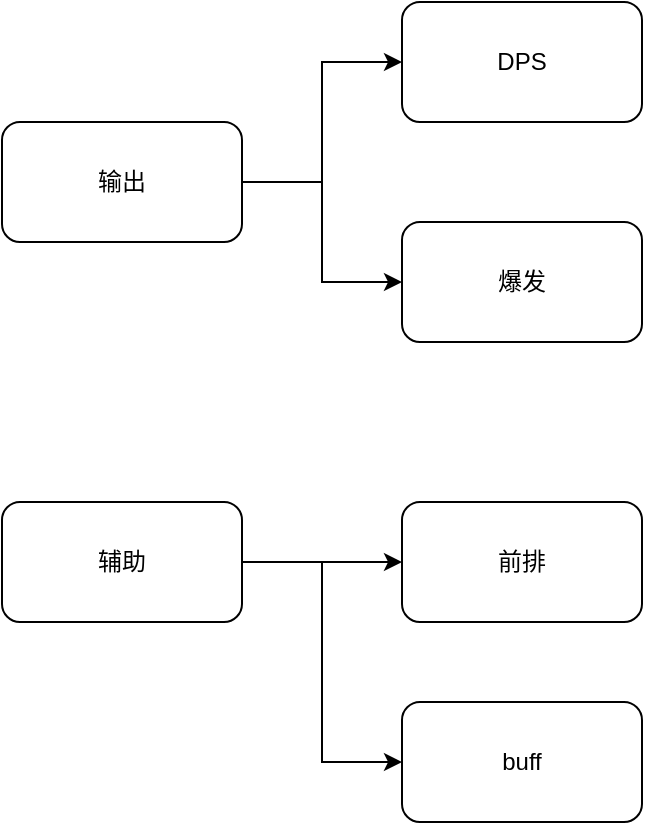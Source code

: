 <mxfile version="20.8.16" type="device"><diagram name="第 1 页" id="jPojYrriCk67oiHZLWeH"><mxGraphModel dx="1007" dy="1722" grid="1" gridSize="10" guides="1" tooltips="1" connect="1" arrows="1" fold="1" page="1" pageScale="1" pageWidth="827" pageHeight="1169" math="0" shadow="0"><root><mxCell id="0"/><mxCell id="1" parent="0"/><mxCell id="vLhSMT65AwN9wejaczG8-3" style="edgeStyle=orthogonalEdgeStyle;rounded=0;orthogonalLoop=1;jettySize=auto;html=1;exitX=1;exitY=0.5;exitDx=0;exitDy=0;" parent="1" source="vLhSMT65AwN9wejaczG8-1" target="vLhSMT65AwN9wejaczG8-2" edge="1"><mxGeometry relative="1" as="geometry"/></mxCell><mxCell id="Ao17PK7qDeO1QwBqro5n-2" style="edgeStyle=orthogonalEdgeStyle;rounded=0;orthogonalLoop=1;jettySize=auto;html=1;exitX=1;exitY=0.5;exitDx=0;exitDy=0;entryX=0;entryY=0.5;entryDx=0;entryDy=0;" parent="1" source="vLhSMT65AwN9wejaczG8-1" target="Ao17PK7qDeO1QwBqro5n-1" edge="1"><mxGeometry relative="1" as="geometry"/></mxCell><mxCell id="vLhSMT65AwN9wejaczG8-1" value="输出" style="rounded=1;whiteSpace=wrap;html=1;" parent="1" vertex="1"><mxGeometry x="30" y="20" width="120" height="60" as="geometry"/></mxCell><mxCell id="vLhSMT65AwN9wejaczG8-2" value="DPS" style="whiteSpace=wrap;html=1;rounded=1;" parent="1" vertex="1"><mxGeometry x="230" y="-40" width="120" height="60" as="geometry"/></mxCell><mxCell id="Ao17PK7qDeO1QwBqro5n-1" value="爆发" style="rounded=1;whiteSpace=wrap;html=1;" parent="1" vertex="1"><mxGeometry x="230" y="70" width="120" height="60" as="geometry"/></mxCell><mxCell id="Ao17PK7qDeO1QwBqro5n-3" value="前排" style="rounded=1;whiteSpace=wrap;html=1;" parent="1" vertex="1"><mxGeometry x="230" y="210" width="120" height="60" as="geometry"/></mxCell><mxCell id="3YK26C6zNK09EGfYFv9K-1" style="edgeStyle=orthogonalEdgeStyle;rounded=0;orthogonalLoop=1;jettySize=auto;html=1;exitX=1;exitY=0.5;exitDx=0;exitDy=0;entryX=0;entryY=0.5;entryDx=0;entryDy=0;" edge="1" parent="1" source="Ao17PK7qDeO1QwBqro5n-4" target="Ao17PK7qDeO1QwBqro5n-3"><mxGeometry relative="1" as="geometry"/></mxCell><mxCell id="3YK26C6zNK09EGfYFv9K-2" style="edgeStyle=orthogonalEdgeStyle;rounded=0;orthogonalLoop=1;jettySize=auto;html=1;exitX=1;exitY=0.5;exitDx=0;exitDy=0;entryX=0;entryY=0.5;entryDx=0;entryDy=0;" edge="1" parent="1" source="Ao17PK7qDeO1QwBqro5n-4" target="Ao17PK7qDeO1QwBqro5n-5"><mxGeometry relative="1" as="geometry"/></mxCell><mxCell id="Ao17PK7qDeO1QwBqro5n-4" value="辅助" style="rounded=1;whiteSpace=wrap;html=1;" parent="1" vertex="1"><mxGeometry x="30" y="210" width="120" height="60" as="geometry"/></mxCell><mxCell id="Ao17PK7qDeO1QwBqro5n-5" value="buff" style="rounded=1;whiteSpace=wrap;html=1;" parent="1" vertex="1"><mxGeometry x="230" y="310" width="120" height="60" as="geometry"/></mxCell></root></mxGraphModel></diagram></mxfile>